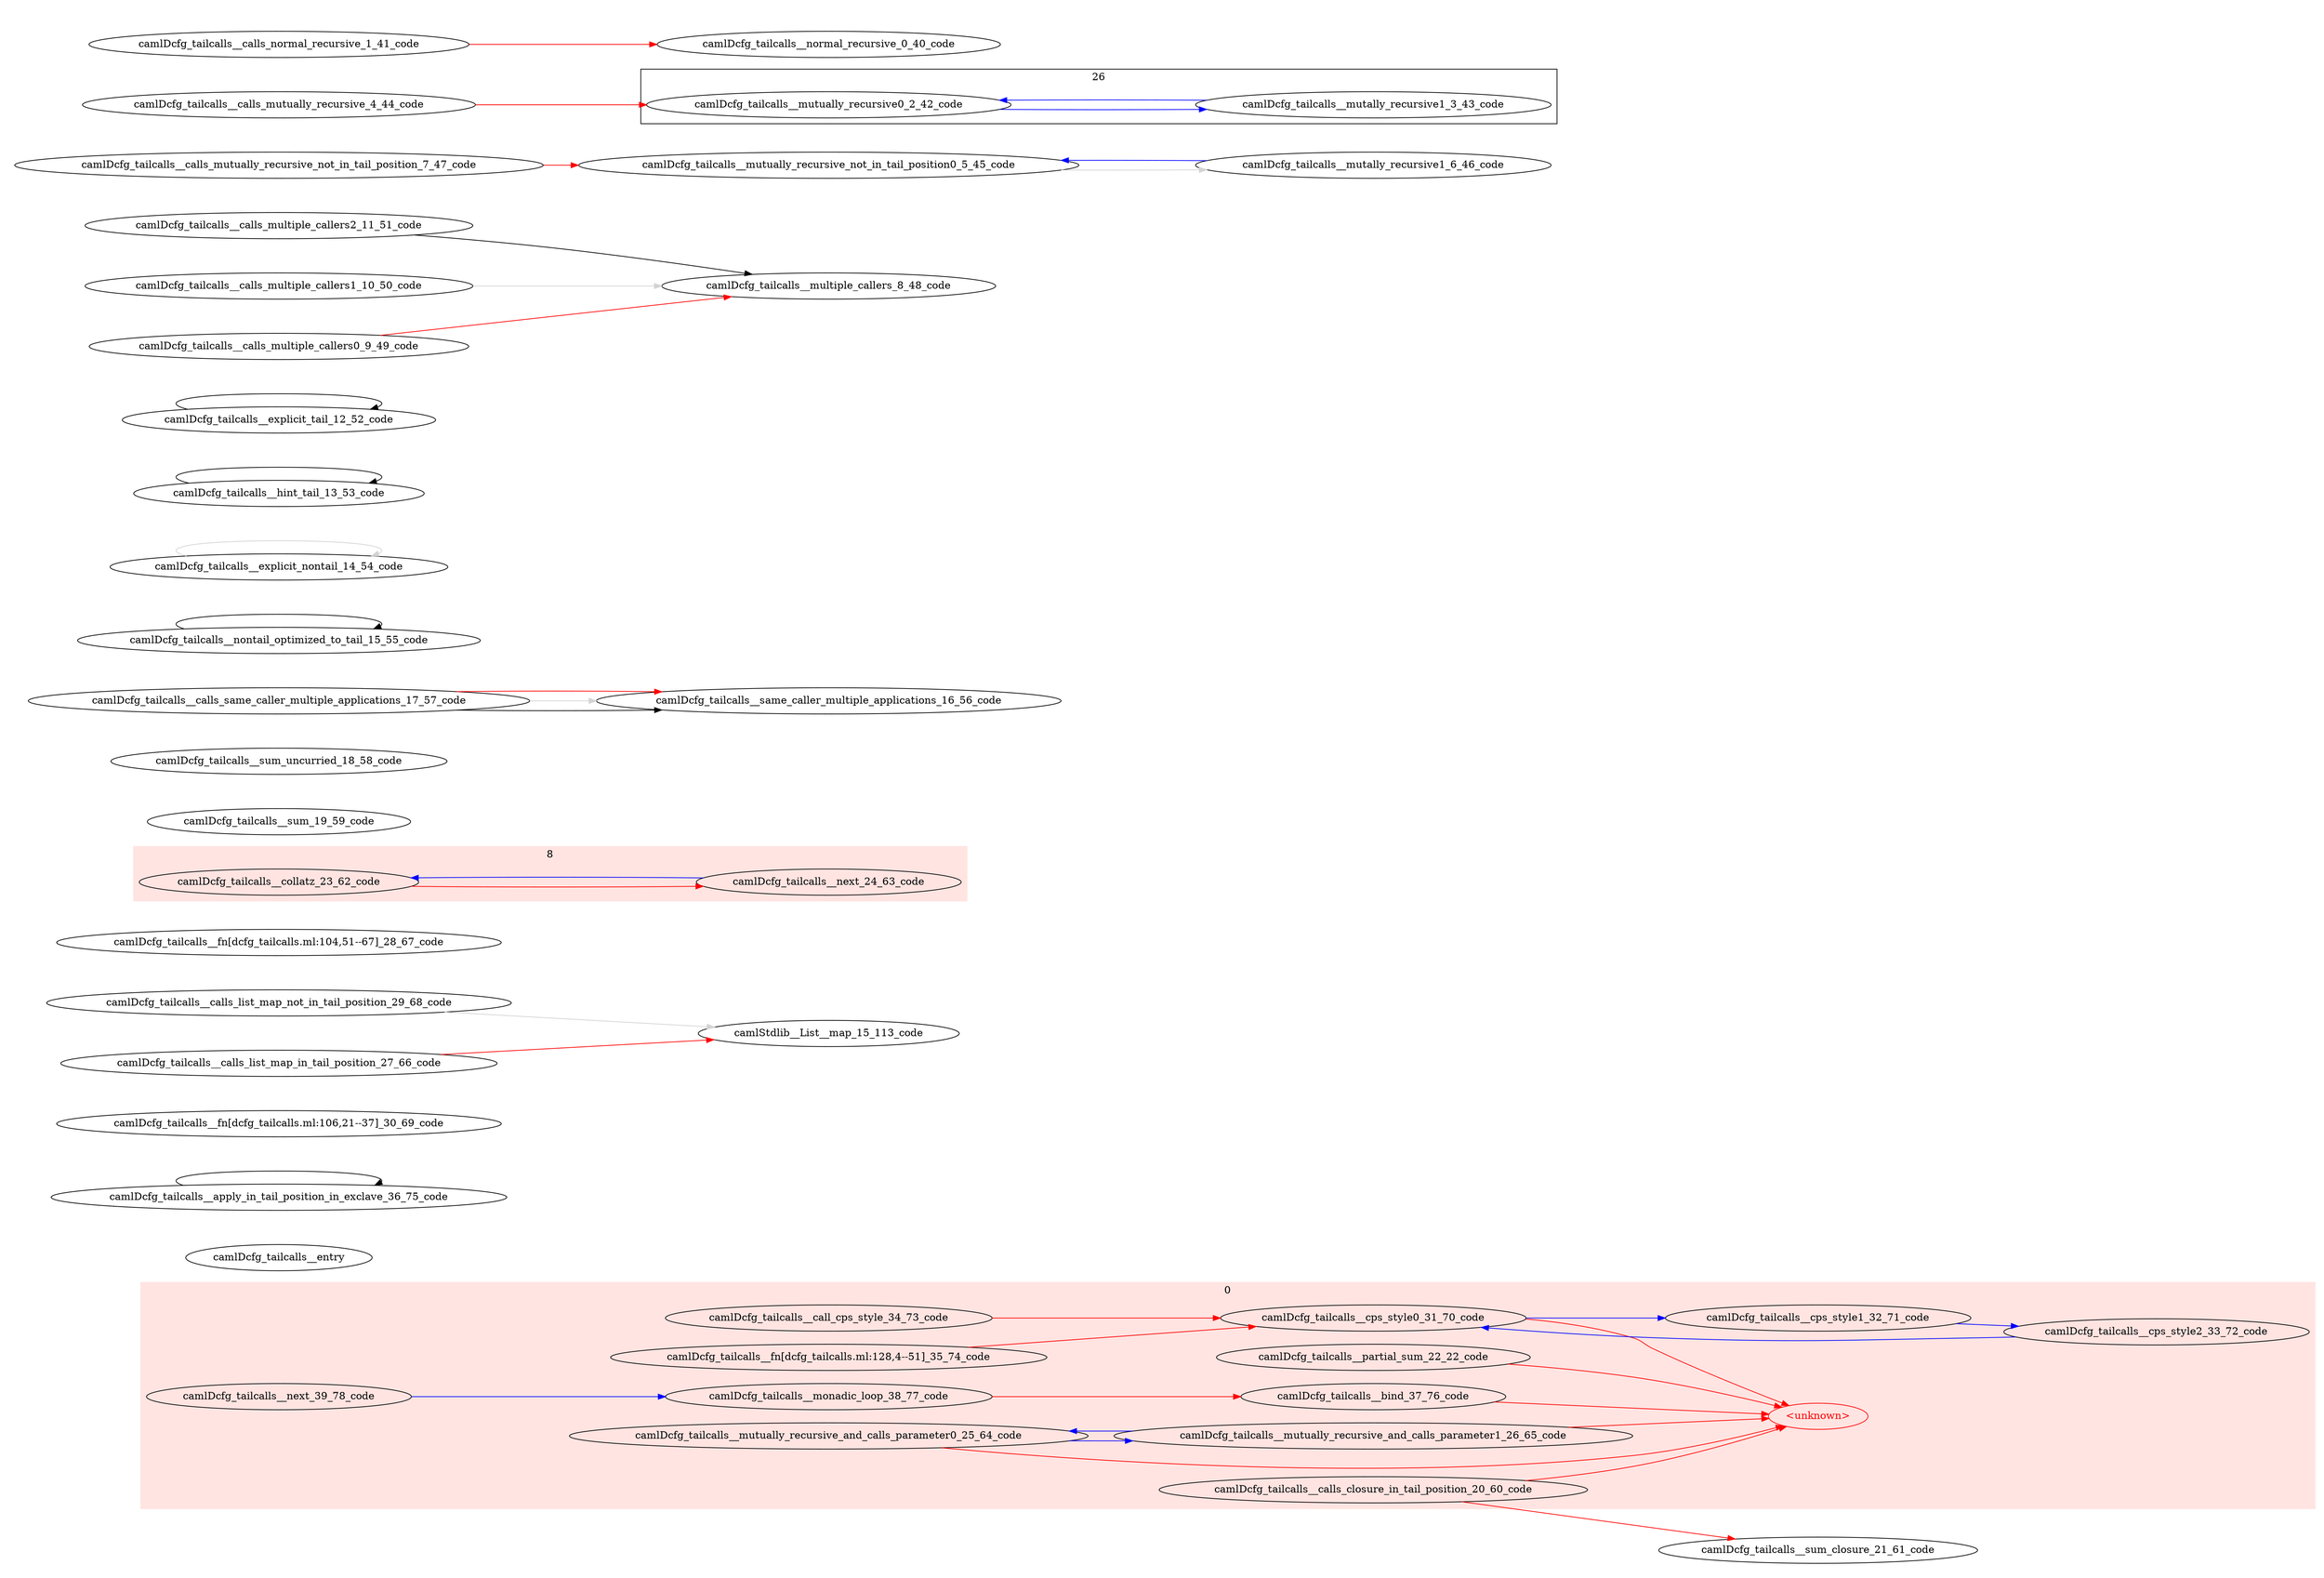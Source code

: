 digraph {
  rankdir=LR

  subgraph cluster_0 {
    label="0"
    color=mistyrose
    style=filled
    32 [label="camlDcfg_tailcalls__cps_style0_31_70_code" color="black" fontcolor="black"]
    32 -> unknown [color="red" style="solid"]
    32 -> 33 [color="blue" style="solid"]
    33 [label="camlDcfg_tailcalls__cps_style1_32_71_code" color="black" fontcolor="black"]
    33 -> 34 [color="blue" style="solid"]
    34 [label="camlDcfg_tailcalls__cps_style2_33_72_code" color="black" fontcolor="black"]
    34 -> 32 [color="blue" style="solid"]
    35 [label="camlDcfg_tailcalls__call_cps_style_34_73_code" color="black" fontcolor="black"]
    35 -> 32 [color="red" style="solid"]
    20 [label="camlDcfg_tailcalls__calls_closure_in_tail_position_20_60_code" color="black" fontcolor="black"]
    20 -> unknown [color="red" style="solid"]
    36 [label="camlDcfg_tailcalls__fn[dcfg_tailcalls.ml:128,4--51]_35_74_code" color="black" fontcolor="black"]
    36 -> 32 [color="red" style="solid"]
    22 [label="camlDcfg_tailcalls__partial_sum_22_22_code" color="black" fontcolor="black"]
    22 -> unknown [color="red" style="solid"]
    38 [label="camlDcfg_tailcalls__bind_37_76_code" color="black" fontcolor="black"]
    38 -> unknown [color="red" style="solid"]
    39 [label="camlDcfg_tailcalls__monadic_loop_38_77_code" color="black" fontcolor="black"]
    39 -> 38 [color="red" style="solid"]
    40 [label="camlDcfg_tailcalls__next_39_78_code" color="black" fontcolor="black"]
    40 -> 39 [color="blue" style="solid"]
    25 [label="camlDcfg_tailcalls__mutually_recursive_and_calls_parameter0_25_64_code" color="black" fontcolor="black"]
    25 -> 26 [color="blue" style="solid"]
    25 -> unknown [color="red" style="solid"]
    26 [label="camlDcfg_tailcalls__mutually_recursive_and_calls_parameter1_26_65_code" color="black" fontcolor="black"]
    26 -> 25 [color="blue" style="solid"]
    26 -> unknown [color="red" style="solid"]
    unknown [label="<unknown>" color="red" fontcolor="red"]
  }
  20 -> 21 [color="red" style="solid"]

  subgraph cluster_1 {
    label="1"
    style=invis
    41 [label="camlDcfg_tailcalls__entry" color="black" fontcolor="black"]
  }

  subgraph cluster_2 {
    label="2"
    style=invis
    37 [label="camlDcfg_tailcalls__apply_in_tail_position_in_exclave_36_75_code" color="black" fontcolor="black"]
    37 -> 37 [color="black" style="solid"]
  }

  subgraph cluster_3 {
    label="3"
    style=invis
    31 [label="camlDcfg_tailcalls__fn[dcfg_tailcalls.ml:106,21--37]_30_69_code" color="black" fontcolor="black"]
  }

  subgraph cluster_4 {
    label="4"
    style=invis
    30 [label="camlDcfg_tailcalls__calls_list_map_not_in_tail_position_29_68_code" color="black" fontcolor="black"]
  }
  30 -> 29 [color="lightgrey" style="solid"]

  subgraph cluster_5 {
    label="5"
    style=invis
    28 [label="camlDcfg_tailcalls__calls_list_map_in_tail_position_27_66_code" color="black" fontcolor="black"]
  }
  28 -> 29 [color="red" style="solid"]

  subgraph cluster_6 {
    label="6"
    style=invis
    29 [label="camlStdlib__List__map_15_113_code" color="black" fontcolor="black"]
  }

  subgraph cluster_7 {
    label="7"
    style=invis
    27 [label="camlDcfg_tailcalls__fn[dcfg_tailcalls.ml:104,51--67]_28_67_code" color="black" fontcolor="black"]
  }

  subgraph cluster_8 {
    label="8"
    color=mistyrose
    style=filled
    23 [label="camlDcfg_tailcalls__collatz_23_62_code" color="black" fontcolor="black"]
    23 -> 24 [color="red" style="solid"]
    24 [label="camlDcfg_tailcalls__next_24_63_code" color="black" fontcolor="black"]
    24 -> 23 [color="blue" style="solid"]
  }

  subgraph cluster_9 {
    label="9"
    style=invis
    21 [label="camlDcfg_tailcalls__sum_closure_21_61_code" color="black" fontcolor="black"]
  }

  subgraph cluster_10 {
    label="10"
    style=invis
    19 [label="camlDcfg_tailcalls__sum_19_59_code" color="black" fontcolor="black"]
  }

  subgraph cluster_11 {
    label="11"
    style=invis
    18 [label="camlDcfg_tailcalls__sum_uncurried_18_58_code" color="black" fontcolor="black"]
  }

  subgraph cluster_12 {
    label="12"
    style=invis
    17 [label="camlDcfg_tailcalls__calls_same_caller_multiple_applications_17_57_code" color="black" fontcolor="black"]
  }
  17 -> 16 [color="black" style="solid"]
  17 -> 16 [color="lightgrey" style="solid"]
  17 -> 16 [color="red" style="solid"]

  subgraph cluster_13 {
    label="13"
    style=invis
    16 [label="camlDcfg_tailcalls__same_caller_multiple_applications_16_56_code" color="black" fontcolor="black"]
  }

  subgraph cluster_14 {
    label="14"
    style=invis
    15 [label="camlDcfg_tailcalls__nontail_optimized_to_tail_15_55_code" color="black" fontcolor="black"]
    15 -> 15 [color="black" style="solid"]
  }

  subgraph cluster_15 {
    label="15"
    style=invis
    14 [label="camlDcfg_tailcalls__explicit_nontail_14_54_code" color="black" fontcolor="black"]
    14 -> 14 [color="lightgrey" style="solid"]
  }

  subgraph cluster_16 {
    label="16"
    style=invis
    13 [label="camlDcfg_tailcalls__hint_tail_13_53_code" color="black" fontcolor="black"]
    13 -> 13 [color="black" style="solid"]
  }

  subgraph cluster_17 {
    label="17"
    style=invis
    12 [label="camlDcfg_tailcalls__explicit_tail_12_52_code" color="black" fontcolor="black"]
    12 -> 12 [color="black" style="solid"]
  }

  subgraph cluster_18 {
    label="18"
    style=invis
    11 [label="camlDcfg_tailcalls__calls_multiple_callers2_11_51_code" color="black" fontcolor="black"]
  }
  11 -> 8 [color="black" style="solid"]

  subgraph cluster_19 {
    label="19"
    style=invis
    10 [label="camlDcfg_tailcalls__calls_multiple_callers1_10_50_code" color="black" fontcolor="black"]
  }
  10 -> 8 [color="lightgrey" style="solid"]

  subgraph cluster_20 {
    label="20"
    style=invis
    9 [label="camlDcfg_tailcalls__calls_multiple_callers0_9_49_code" color="black" fontcolor="black"]
  }
  9 -> 8 [color="red" style="solid"]

  subgraph cluster_21 {
    label="21"
    style=invis
    8 [label="camlDcfg_tailcalls__multiple_callers_8_48_code" color="black" fontcolor="black"]
  }

  subgraph cluster_22 {
    label="22"
    style=invis
    7 [label="camlDcfg_tailcalls__calls_mutually_recursive_not_in_tail_position_7_47_code" color="black" fontcolor="black"]
  }
  7 -> 5 [color="red" style="solid"]

  subgraph cluster_23 {
    label="23"
    style=invis
    6 [label="camlDcfg_tailcalls__mutally_recursive1_6_46_code" color="black" fontcolor="black"]
  }
  6 -> 5 [color="blue" style="solid"]

  subgraph cluster_24 {
    label="24"
    style=invis
    5 [label="camlDcfg_tailcalls__mutually_recursive_not_in_tail_position0_5_45_code" color="black" fontcolor="black"]
  }
  5 -> 6 [color="lightgrey" style="solid"]

  subgraph cluster_25 {
    label="25"
    style=invis
    4 [label="camlDcfg_tailcalls__calls_mutually_recursive_4_44_code" color="black" fontcolor="black"]
  }
  4 -> 2 [color="red" style="solid"]

  subgraph cluster_26 {
    label="26"
    2 [label="camlDcfg_tailcalls__mutually_recursive0_2_42_code" color="black" fontcolor="black"]
    2 -> 3 [color="blue" style="solid"]
    3 [label="camlDcfg_tailcalls__mutally_recursive1_3_43_code" color="black" fontcolor="black"]
    3 -> 2 [color="blue" style="solid"]
  }

  subgraph cluster_27 {
    label="27"
    style=invis
    1 [label="camlDcfg_tailcalls__calls_normal_recursive_1_41_code" color="black" fontcolor="black"]
  }
  1 -> 0 [color="red" style="solid"]

  subgraph cluster_28 {
    label="28"
    style=invis
    0 [label="camlDcfg_tailcalls__normal_recursive_0_40_code" color="black" fontcolor="black"]
  }

}

